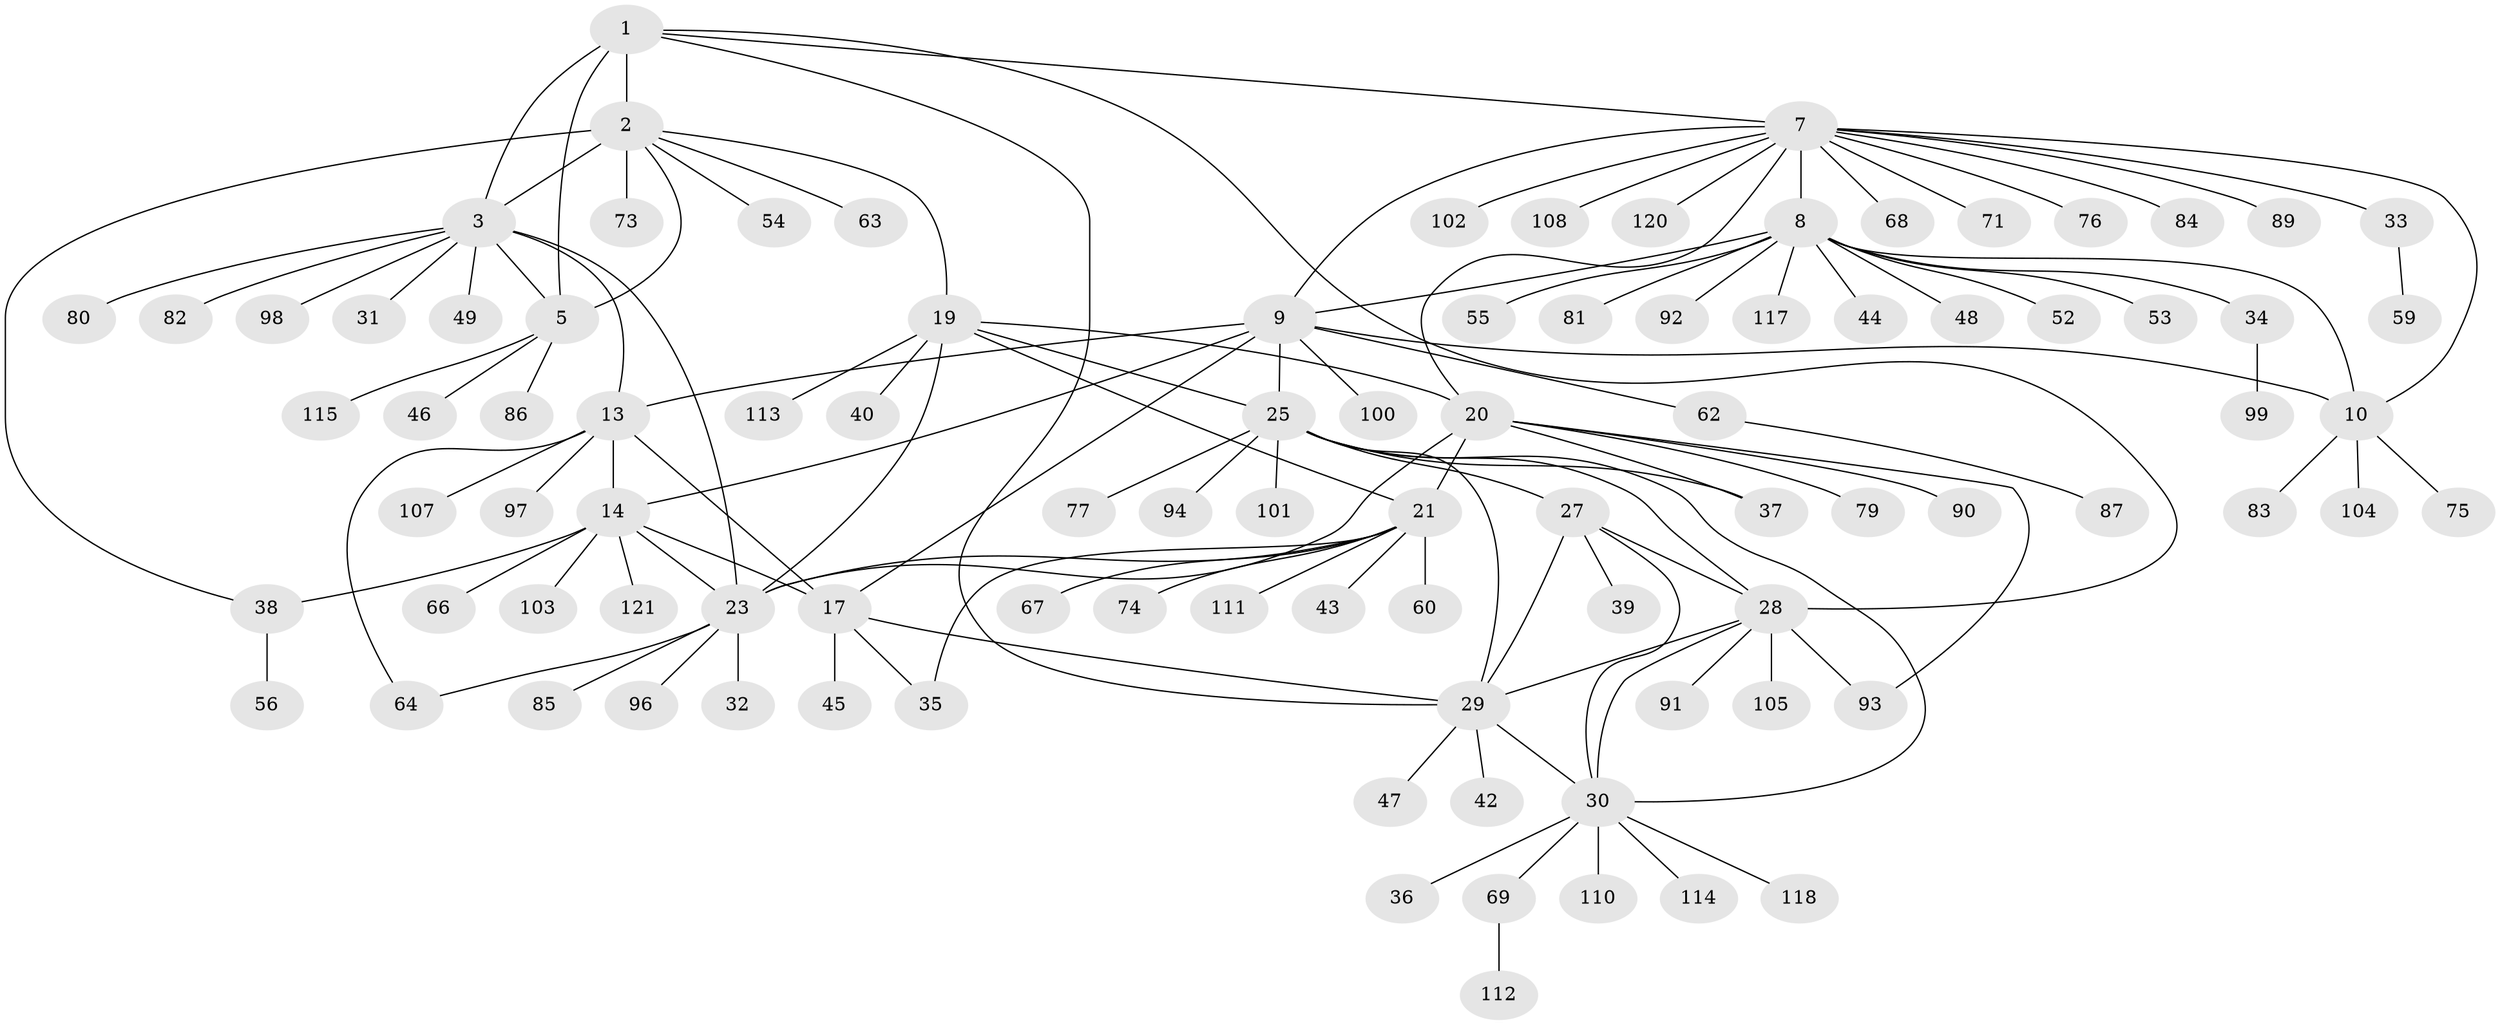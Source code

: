 // original degree distribution, {8: 0.0743801652892562, 9: 0.049586776859504134, 7: 0.049586776859504134, 13: 0.008264462809917356, 11: 0.01652892561983471, 6: 0.01652892561983471, 12: 0.008264462809917356, 10: 0.024793388429752067, 2: 0.14049586776859505, 1: 0.6033057851239669, 4: 0.008264462809917356}
// Generated by graph-tools (version 1.1) at 2025/42/03/06/25 10:42:11]
// undirected, 95 vertices, 125 edges
graph export_dot {
graph [start="1"]
  node [color=gray90,style=filled];
  1 [super="+95"];
  2 [super="+6"];
  3 [super="+4"];
  5 [super="+50"];
  7 [super="+12"];
  8 [super="+11"];
  9 [super="+15"];
  10 [super="+41"];
  13 [super="+16"];
  14 [super="+18"];
  17 [super="+65"];
  19 [super="+116"];
  20 [super="+22"];
  21 [super="+57"];
  23 [super="+24"];
  25 [super="+26"];
  27 [super="+70"];
  28 [super="+61"];
  29 [super="+106"];
  30 [super="+78"];
  31 [super="+109"];
  32;
  33;
  34 [super="+51"];
  35;
  36;
  37;
  38 [super="+72"];
  39;
  40 [super="+88"];
  42;
  43;
  44 [super="+58"];
  45;
  46;
  47;
  48;
  49;
  52;
  53;
  54;
  55;
  56;
  59;
  60;
  62;
  63;
  64;
  66;
  67;
  68;
  69;
  71;
  73;
  74;
  75;
  76;
  77;
  79;
  80;
  81;
  82;
  83;
  84;
  85;
  86;
  87;
  89;
  90;
  91;
  92;
  93;
  94;
  96;
  97;
  98;
  99;
  100;
  101;
  102;
  103;
  104;
  105;
  107;
  108;
  110 [super="+119"];
  111;
  112;
  113;
  114;
  115;
  117;
  118;
  120;
  121;
  1 -- 2 [weight=2];
  1 -- 3 [weight=2];
  1 -- 5;
  1 -- 29;
  1 -- 28;
  1 -- 7;
  2 -- 3 [weight=4];
  2 -- 5 [weight=2];
  2 -- 38;
  2 -- 73;
  2 -- 54;
  2 -- 63;
  2 -- 19;
  3 -- 5 [weight=2];
  3 -- 13;
  3 -- 31;
  3 -- 82;
  3 -- 98;
  3 -- 80;
  3 -- 49;
  3 -- 23;
  5 -- 46;
  5 -- 115;
  5 -- 86;
  7 -- 8 [weight=4];
  7 -- 9 [weight=2];
  7 -- 10 [weight=2];
  7 -- 33;
  7 -- 71;
  7 -- 76;
  7 -- 84;
  7 -- 102;
  7 -- 108;
  7 -- 120;
  7 -- 89;
  7 -- 68;
  7 -- 20;
  8 -- 9 [weight=2];
  8 -- 10 [weight=2];
  8 -- 44;
  8 -- 48;
  8 -- 52;
  8 -- 55;
  8 -- 92;
  8 -- 117;
  8 -- 81;
  8 -- 34;
  8 -- 53;
  9 -- 10;
  9 -- 62;
  9 -- 25;
  9 -- 17;
  9 -- 100;
  9 -- 13 [weight=2];
  9 -- 14 [weight=2];
  10 -- 75;
  10 -- 83;
  10 -- 104;
  13 -- 14 [weight=4];
  13 -- 17 [weight=2];
  13 -- 97;
  13 -- 64;
  13 -- 107;
  14 -- 17 [weight=2];
  14 -- 23;
  14 -- 38 [weight=2];
  14 -- 103;
  14 -- 66;
  14 -- 121;
  17 -- 29;
  17 -- 35;
  17 -- 45;
  19 -- 20 [weight=2];
  19 -- 21;
  19 -- 23 [weight=2];
  19 -- 40;
  19 -- 113;
  19 -- 25;
  20 -- 21 [weight=2];
  20 -- 23 [weight=4];
  20 -- 90;
  20 -- 37;
  20 -- 79;
  20 -- 93;
  21 -- 23 [weight=2];
  21 -- 35;
  21 -- 43;
  21 -- 60;
  21 -- 67;
  21 -- 74;
  21 -- 111;
  23 -- 32;
  23 -- 64;
  23 -- 85;
  23 -- 96;
  25 -- 27 [weight=2];
  25 -- 28 [weight=2];
  25 -- 29 [weight=2];
  25 -- 30 [weight=2];
  25 -- 37;
  25 -- 77;
  25 -- 94;
  25 -- 101;
  27 -- 28;
  27 -- 29;
  27 -- 30;
  27 -- 39;
  28 -- 29;
  28 -- 30;
  28 -- 91;
  28 -- 93;
  28 -- 105;
  29 -- 30;
  29 -- 42;
  29 -- 47;
  30 -- 36;
  30 -- 69;
  30 -- 110;
  30 -- 114;
  30 -- 118;
  33 -- 59;
  34 -- 99;
  38 -- 56;
  62 -- 87;
  69 -- 112;
}
